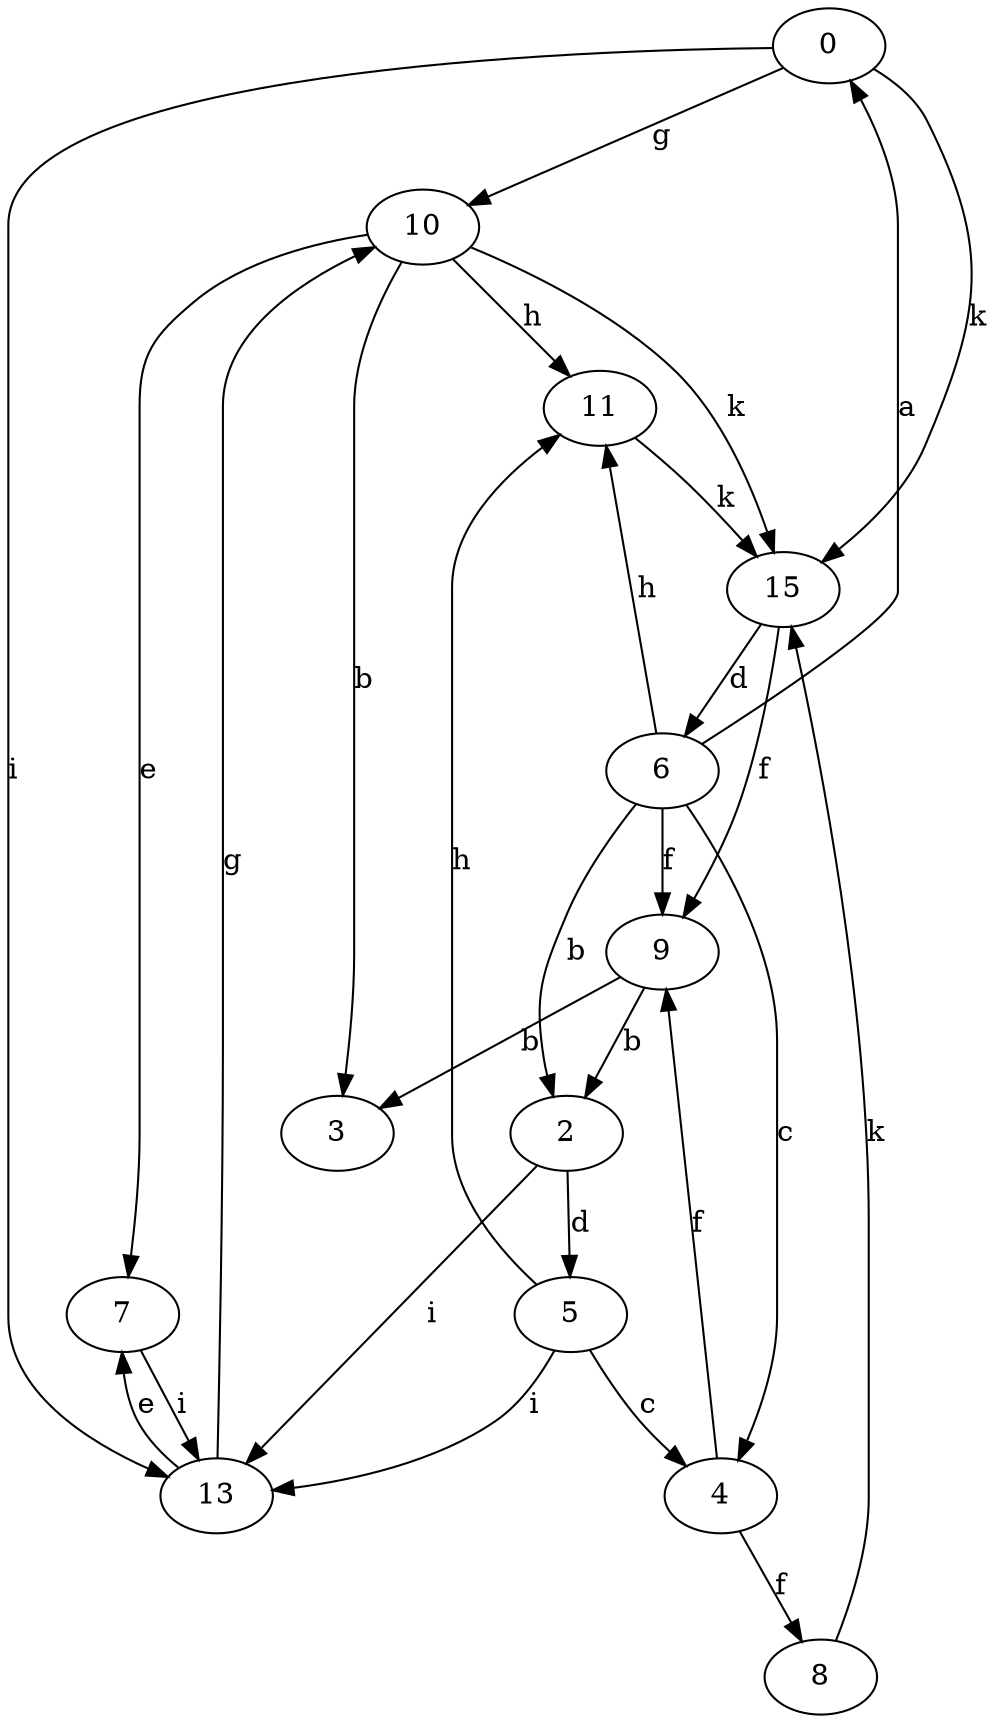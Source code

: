 strict digraph  {
0;
2;
3;
4;
5;
6;
7;
8;
9;
10;
11;
13;
15;
0 -> 10  [label=g];
0 -> 13  [label=i];
0 -> 15  [label=k];
2 -> 5  [label=d];
2 -> 13  [label=i];
4 -> 8  [label=f];
4 -> 9  [label=f];
5 -> 4  [label=c];
5 -> 11  [label=h];
5 -> 13  [label=i];
6 -> 0  [label=a];
6 -> 2  [label=b];
6 -> 4  [label=c];
6 -> 9  [label=f];
6 -> 11  [label=h];
7 -> 13  [label=i];
8 -> 15  [label=k];
9 -> 2  [label=b];
9 -> 3  [label=b];
10 -> 3  [label=b];
10 -> 7  [label=e];
10 -> 11  [label=h];
10 -> 15  [label=k];
11 -> 15  [label=k];
13 -> 7  [label=e];
13 -> 10  [label=g];
15 -> 6  [label=d];
15 -> 9  [label=f];
}
